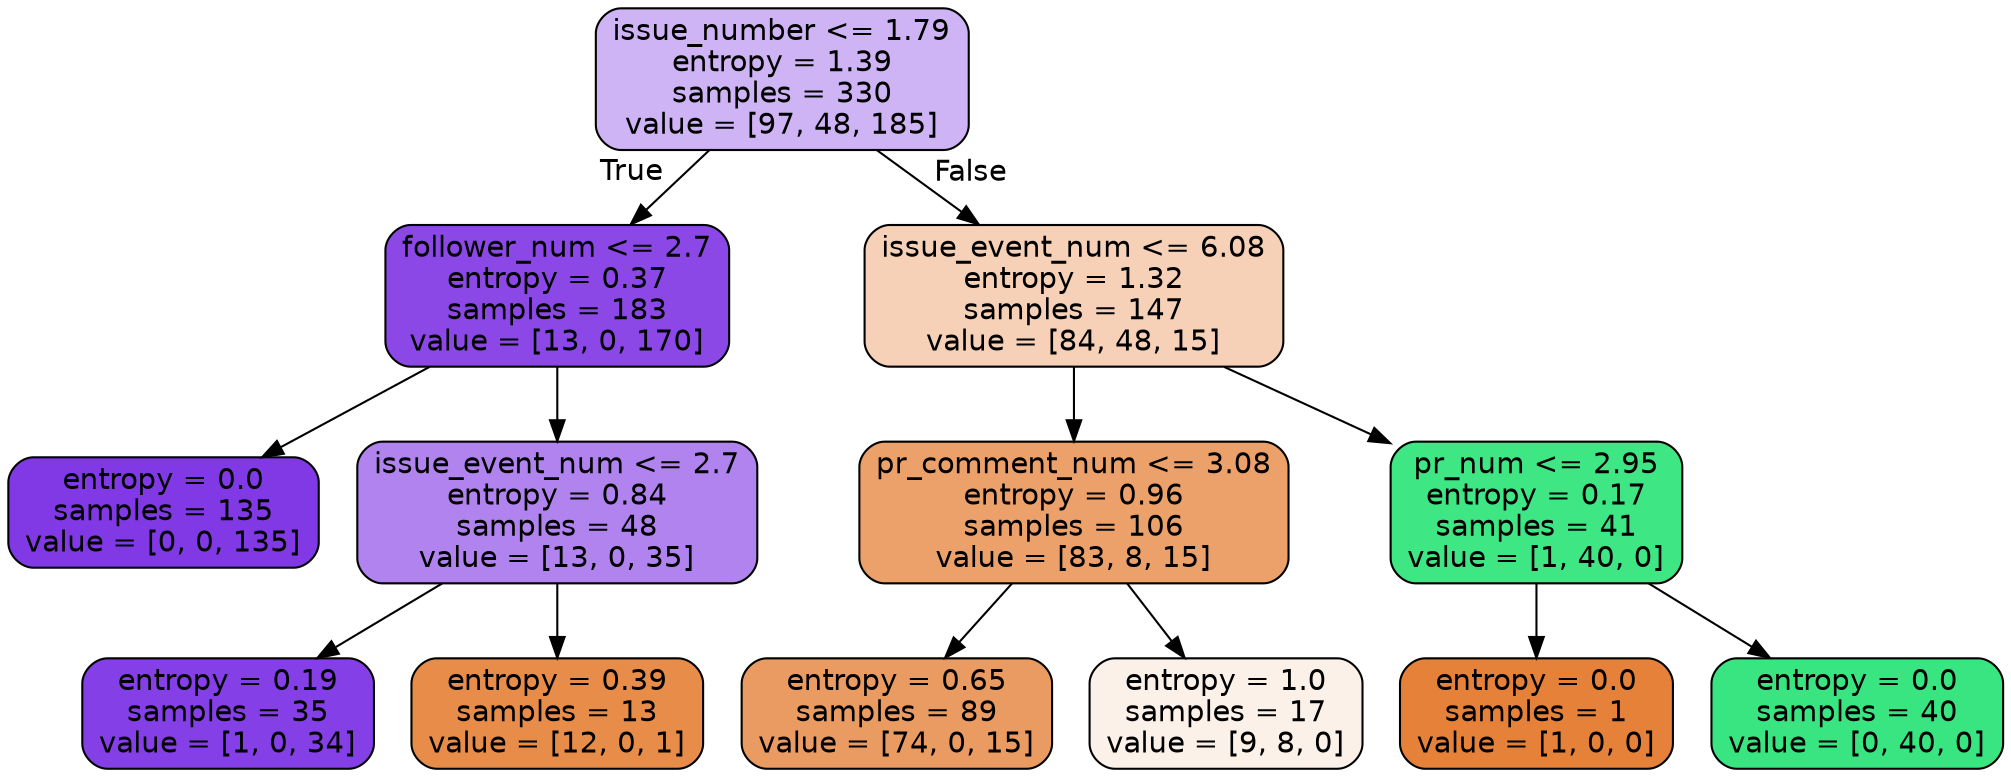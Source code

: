 digraph Tree {
node [shape=box, style="filled, rounded", color="black", fontname=helvetica] ;
edge [fontname=helvetica] ;
0 [label="issue_number <= 1.79\nentropy = 1.39\nsamples = 330\nvalue = [97, 48, 185]", fillcolor="#cfb4f5"] ;
1 [label="follower_num <= 2.7\nentropy = 0.37\nsamples = 183\nvalue = [13, 0, 170]", fillcolor="#8b48e7"] ;
0 -> 1 [labeldistance=2.5, labelangle=45, headlabel="True"] ;
2 [label="entropy = 0.0\nsamples = 135\nvalue = [0, 0, 135]", fillcolor="#8139e5"] ;
1 -> 2 ;
3 [label="issue_event_num <= 2.7\nentropy = 0.84\nsamples = 48\nvalue = [13, 0, 35]", fillcolor="#b083ef"] ;
1 -> 3 ;
4 [label="entropy = 0.19\nsamples = 35\nvalue = [1, 0, 34]", fillcolor="#853fe6"] ;
3 -> 4 ;
5 [label="entropy = 0.39\nsamples = 13\nvalue = [12, 0, 1]", fillcolor="#e78c49"] ;
3 -> 5 ;
6 [label="issue_event_num <= 6.08\nentropy = 1.32\nsamples = 147\nvalue = [84, 48, 15]", fillcolor="#f6d1b7"] ;
0 -> 6 [labeldistance=2.5, labelangle=-45, headlabel="False"] ;
7 [label="pr_comment_num <= 3.08\nentropy = 0.96\nsamples = 106\nvalue = [83, 8, 15]", fillcolor="#eca16b"] ;
6 -> 7 ;
8 [label="entropy = 0.65\nsamples = 89\nvalue = [74, 0, 15]", fillcolor="#ea9b61"] ;
7 -> 8 ;
9 [label="entropy = 1.0\nsamples = 17\nvalue = [9, 8, 0]", fillcolor="#fcf1e9"] ;
7 -> 9 ;
10 [label="pr_num <= 2.95\nentropy = 0.17\nsamples = 41\nvalue = [1, 40, 0]", fillcolor="#3ee684"] ;
6 -> 10 ;
11 [label="entropy = 0.0\nsamples = 1\nvalue = [1, 0, 0]", fillcolor="#e58139"] ;
10 -> 11 ;
12 [label="entropy = 0.0\nsamples = 40\nvalue = [0, 40, 0]", fillcolor="#39e581"] ;
10 -> 12 ;
}